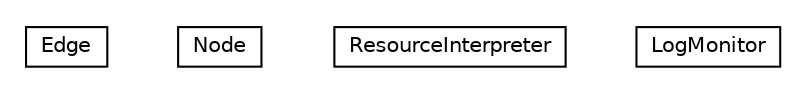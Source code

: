 #!/usr/local/bin/dot
#
# Class diagram 
# Generated by UMLGraph version R5_6-24-gf6e263 (http://www.umlgraph.org/)
#

digraph G {
	edge [fontname="Helvetica",fontsize=10,labelfontname="Helvetica",labelfontsize=10];
	node [fontname="Helvetica",fontsize=10,shape=plaintext];
	nodesep=0.25;
	ranksep=0.5;
	// org.universAAL.tools.logmonitor.rdfvis.Edge
	c1310244 [label=<<table title="org.universAAL.tools.logmonitor.rdfvis.Edge" border="0" cellborder="1" cellspacing="0" cellpadding="2" port="p" href="./Edge.html">
		<tr><td><table border="0" cellspacing="0" cellpadding="1">
<tr><td align="center" balign="center"> Edge </td></tr>
		</table></td></tr>
		</table>>, URL="./Edge.html", fontname="Helvetica", fontcolor="black", fontsize=10.0];
	// org.universAAL.tools.logmonitor.rdfvis.Node
	c1310245 [label=<<table title="org.universAAL.tools.logmonitor.rdfvis.Node" border="0" cellborder="1" cellspacing="0" cellpadding="2" port="p" href="./Node.html">
		<tr><td><table border="0" cellspacing="0" cellpadding="1">
<tr><td align="center" balign="center"> Node </td></tr>
		</table></td></tr>
		</table>>, URL="./Node.html", fontname="Helvetica", fontcolor="black", fontsize=10.0];
	// org.universAAL.tools.logmonitor.rdfvis.ResourceInterpreter
	c1310246 [label=<<table title="org.universAAL.tools.logmonitor.rdfvis.ResourceInterpreter" border="0" cellborder="1" cellspacing="0" cellpadding="2" port="p" href="./ResourceInterpreter.html">
		<tr><td><table border="0" cellspacing="0" cellpadding="1">
<tr><td align="center" balign="center"> ResourceInterpreter </td></tr>
		</table></td></tr>
		</table>>, URL="./ResourceInterpreter.html", fontname="Helvetica", fontcolor="black", fontsize=10.0];
	// org.universAAL.tools.logmonitor.rdfvis.LogMonitor
	c1310247 [label=<<table title="org.universAAL.tools.logmonitor.rdfvis.LogMonitor" border="0" cellborder="1" cellspacing="0" cellpadding="2" port="p" href="./LogMonitor.html">
		<tr><td><table border="0" cellspacing="0" cellpadding="1">
<tr><td align="center" balign="center"> LogMonitor </td></tr>
		</table></td></tr>
		</table>>, URL="./LogMonitor.html", fontname="Helvetica", fontcolor="black", fontsize=10.0];
}

